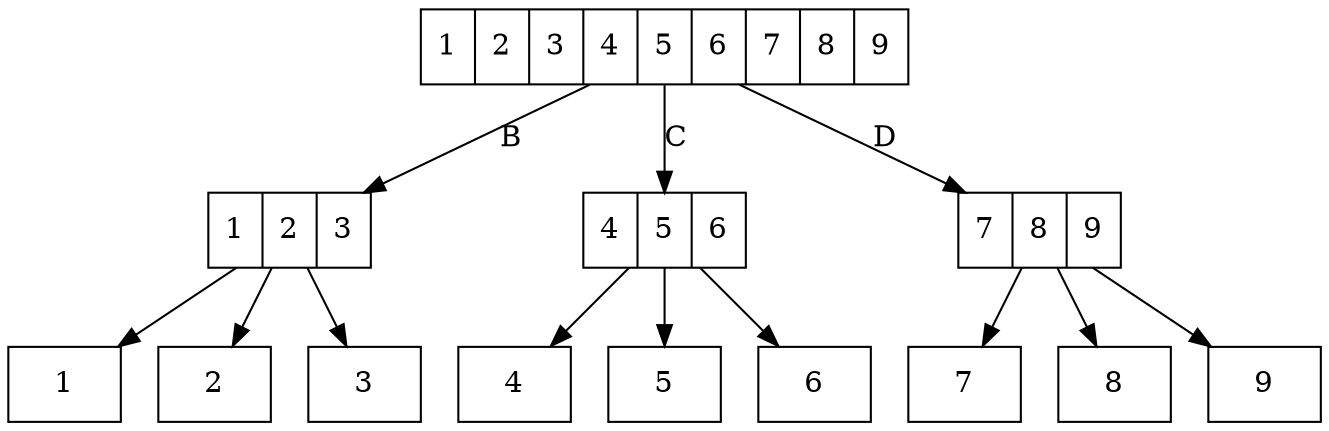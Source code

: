 digraph G {
    node [shape=record];

    a_node [label="1|2|3|4|5|6|7|8|9"]

    b_node [label="1|2|3"]
    c_node [label="4|5|6"]
    d_node [label="7|8|9"]

    a_node -> b_node [label="B"]
    a_node -> c_node [label="C"]
    a_node -> d_node [label="D"]

    b_node -> "1"
    b_node -> "2"
    b_node -> "3"

    c_node -> "4"
    c_node -> "5"
    c_node -> "6"

    d_node -> "7"
    d_node -> "8"
    d_node -> "9"
}